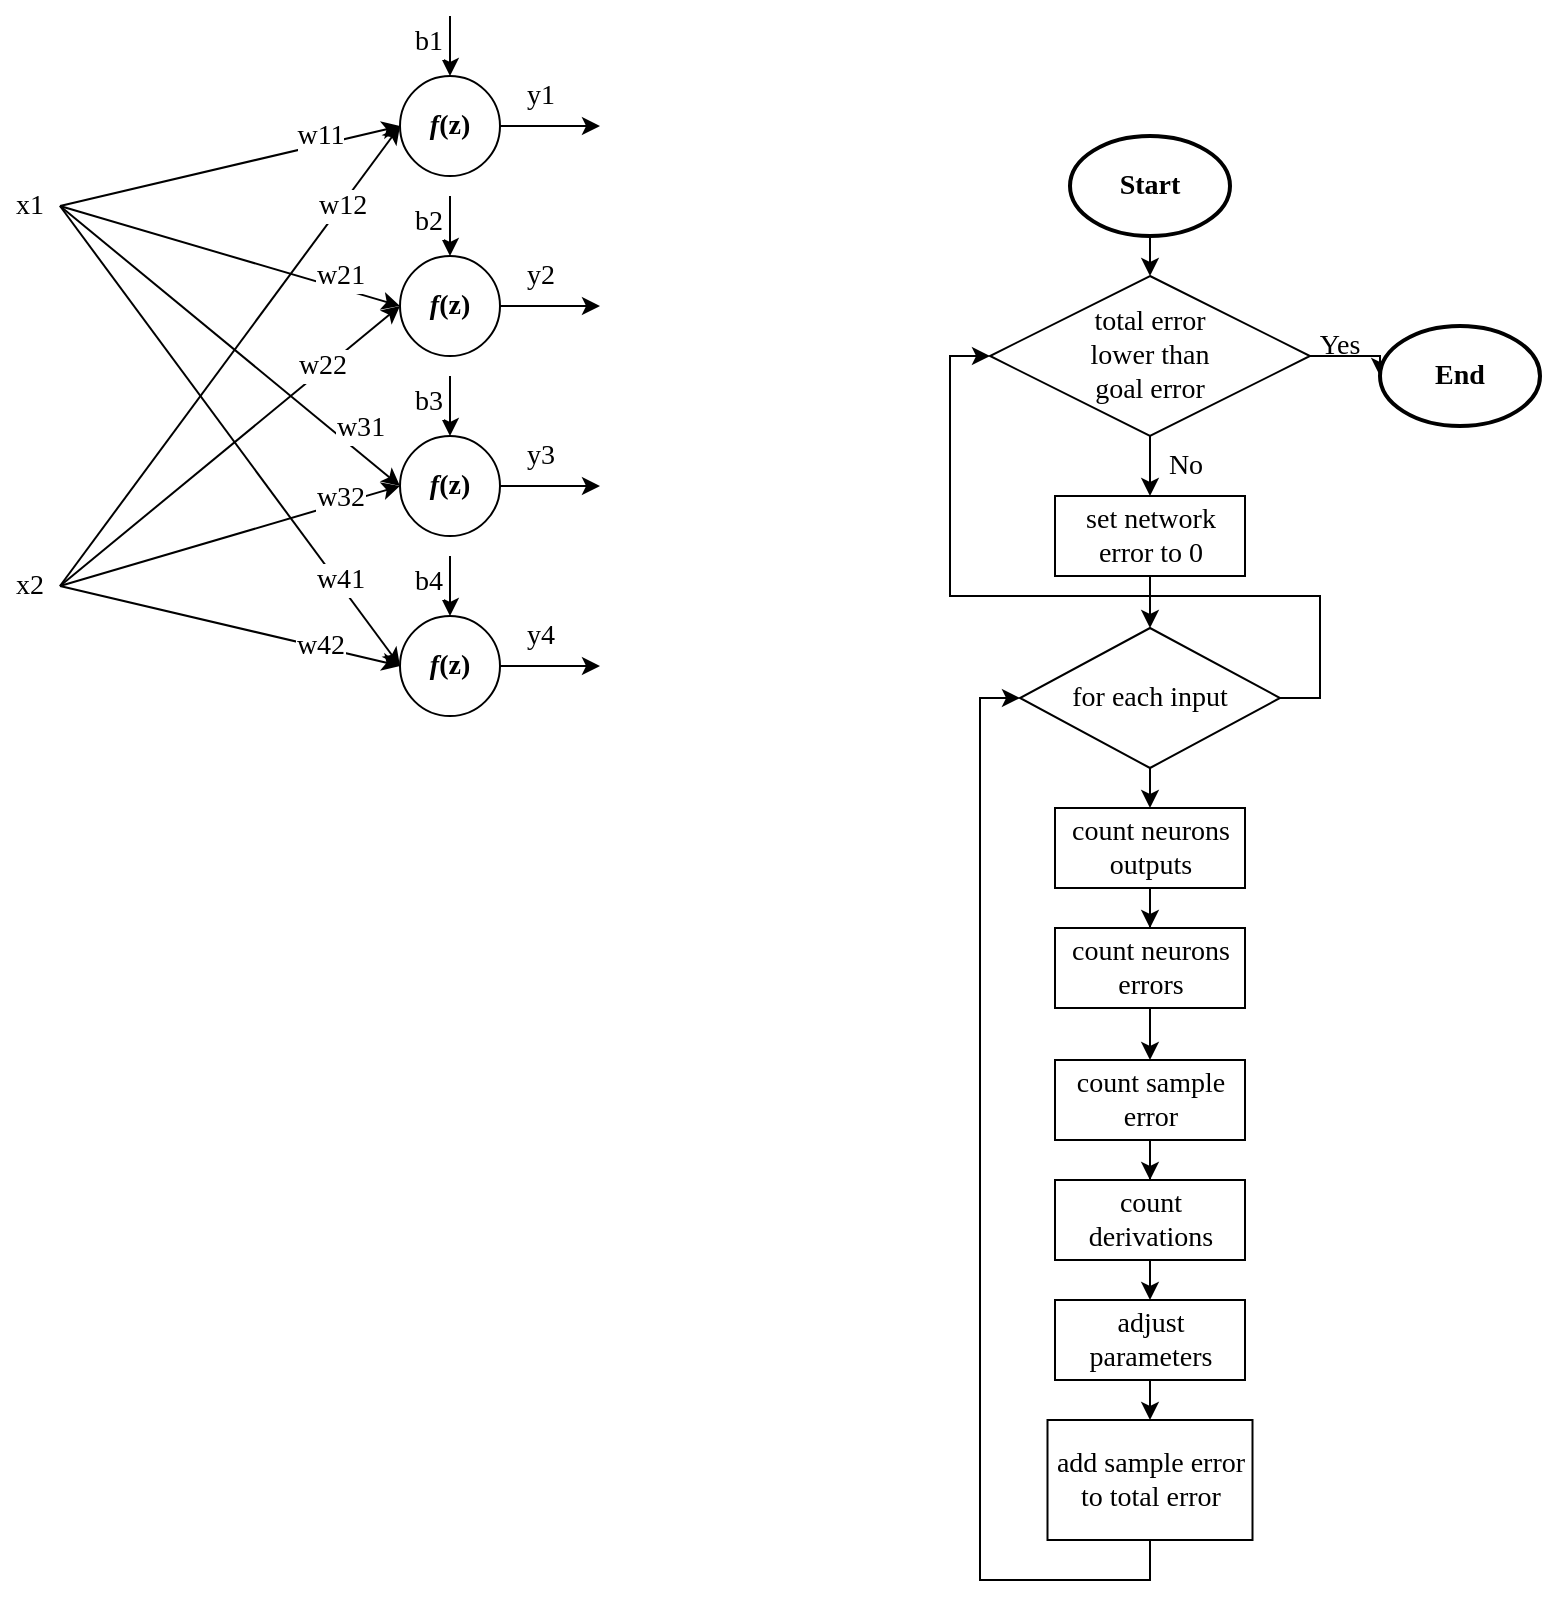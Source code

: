 <mxfile version="24.7.17" pages="2">
  <diagram name="Network" id="gnWuoGeTDCmjgPLEvcUu">
    <mxGraphModel dx="1050" dy="530" grid="1" gridSize="10" guides="1" tooltips="1" connect="1" arrows="1" fold="1" page="1" pageScale="1" pageWidth="827" pageHeight="1169" math="0" shadow="0">
      <root>
        <mxCell id="0" />
        <mxCell id="1" parent="0" />
        <mxCell id="EOyeYkzKxD78pp7HCXxe-1" value="f&lt;span style=&quot;font-style: normal;&quot;&gt;(z)&lt;/span&gt;" style="ellipse;whiteSpace=wrap;html=1;aspect=fixed;fontFamily=Times New Roman;fontSize=14;fontStyle=3" parent="1" vertex="1">
          <mxGeometry x="280" y="80" width="50" height="50" as="geometry" />
        </mxCell>
        <mxCell id="EOyeYkzKxD78pp7HCXxe-2" value="f&lt;span style=&quot;font-style: normal;&quot;&gt;(z)&lt;/span&gt;" style="ellipse;whiteSpace=wrap;html=1;aspect=fixed;fontFamily=Times New Roman;fontSize=14;fontStyle=3" parent="1" vertex="1">
          <mxGeometry x="280" y="170" width="50" height="50" as="geometry" />
        </mxCell>
        <mxCell id="EOyeYkzKxD78pp7HCXxe-3" value="f&lt;span style=&quot;font-style: normal;&quot;&gt;(z)&lt;/span&gt;" style="ellipse;whiteSpace=wrap;html=1;aspect=fixed;fontFamily=Times New Roman;fontSize=14;fontStyle=3" parent="1" vertex="1">
          <mxGeometry x="280" y="260" width="50" height="50" as="geometry" />
        </mxCell>
        <mxCell id="EOyeYkzKxD78pp7HCXxe-4" value="f&lt;span style=&quot;font-style: normal;&quot;&gt;(z)&lt;/span&gt;" style="ellipse;whiteSpace=wrap;html=1;aspect=fixed;fontFamily=Times New Roman;fontSize=14;fontStyle=3" parent="1" vertex="1">
          <mxGeometry x="280" y="350" width="50" height="50" as="geometry" />
        </mxCell>
        <mxCell id="EOyeYkzKxD78pp7HCXxe-5" value="" style="endArrow=classic;html=1;rounded=0;exitX=1;exitY=0.5;exitDx=0;exitDy=0;" parent="1" source="EOyeYkzKxD78pp7HCXxe-1" edge="1">
          <mxGeometry width="50" height="50" relative="1" as="geometry">
            <mxPoint x="360" y="260" as="sourcePoint" />
            <mxPoint x="380" y="105" as="targetPoint" />
          </mxGeometry>
        </mxCell>
        <mxCell id="EOyeYkzKxD78pp7HCXxe-6" value="&lt;font style=&quot;font-size: 14px;&quot; face=&quot;Times New Roman&quot;&gt;y1&lt;/font&gt;" style="edgeLabel;html=1;align=center;verticalAlign=middle;resizable=0;points=[];" parent="EOyeYkzKxD78pp7HCXxe-5" vertex="1" connectable="0">
          <mxGeometry x="-0.214" relative="1" as="geometry">
            <mxPoint y="-15" as="offset" />
          </mxGeometry>
        </mxCell>
        <mxCell id="EOyeYkzKxD78pp7HCXxe-7" value="" style="endArrow=classic;html=1;rounded=0;exitX=1;exitY=0.5;exitDx=0;exitDy=0;" parent="1" source="EOyeYkzKxD78pp7HCXxe-2" edge="1">
          <mxGeometry width="50" height="50" relative="1" as="geometry">
            <mxPoint x="340" y="194.66" as="sourcePoint" />
            <mxPoint x="380" y="195" as="targetPoint" />
          </mxGeometry>
        </mxCell>
        <mxCell id="EOyeYkzKxD78pp7HCXxe-8" value="&lt;font style=&quot;font-size: 14px;&quot; face=&quot;Times New Roman&quot;&gt;y2&lt;/font&gt;" style="edgeLabel;html=1;align=center;verticalAlign=middle;resizable=0;points=[];" parent="EOyeYkzKxD78pp7HCXxe-7" vertex="1" connectable="0">
          <mxGeometry x="-0.214" relative="1" as="geometry">
            <mxPoint y="-15" as="offset" />
          </mxGeometry>
        </mxCell>
        <mxCell id="EOyeYkzKxD78pp7HCXxe-9" value="" style="endArrow=classic;html=1;rounded=0;exitX=1;exitY=0.5;exitDx=0;exitDy=0;" parent="1" source="EOyeYkzKxD78pp7HCXxe-3" edge="1">
          <mxGeometry width="50" height="50" relative="1" as="geometry">
            <mxPoint x="330" y="274.66" as="sourcePoint" />
            <mxPoint x="380" y="285" as="targetPoint" />
          </mxGeometry>
        </mxCell>
        <mxCell id="EOyeYkzKxD78pp7HCXxe-10" value="&lt;font style=&quot;font-size: 14px;&quot; face=&quot;Times New Roman&quot;&gt;y3&lt;/font&gt;" style="edgeLabel;html=1;align=center;verticalAlign=middle;resizable=0;points=[];" parent="EOyeYkzKxD78pp7HCXxe-9" vertex="1" connectable="0">
          <mxGeometry x="-0.214" relative="1" as="geometry">
            <mxPoint y="-15" as="offset" />
          </mxGeometry>
        </mxCell>
        <mxCell id="EOyeYkzKxD78pp7HCXxe-11" value="" style="endArrow=classic;html=1;rounded=0;exitX=1;exitY=0.5;exitDx=0;exitDy=0;" parent="1" source="EOyeYkzKxD78pp7HCXxe-4" edge="1">
          <mxGeometry width="50" height="50" relative="1" as="geometry">
            <mxPoint x="330" y="364.66" as="sourcePoint" />
            <mxPoint x="380" y="375" as="targetPoint" />
          </mxGeometry>
        </mxCell>
        <mxCell id="EOyeYkzKxD78pp7HCXxe-12" value="&lt;font style=&quot;font-size: 14px;&quot; face=&quot;Times New Roman&quot;&gt;y4&lt;/font&gt;" style="edgeLabel;html=1;align=center;verticalAlign=middle;resizable=0;points=[];" parent="EOyeYkzKxD78pp7HCXxe-11" vertex="1" connectable="0">
          <mxGeometry x="-0.214" relative="1" as="geometry">
            <mxPoint y="-15" as="offset" />
          </mxGeometry>
        </mxCell>
        <mxCell id="EOyeYkzKxD78pp7HCXxe-14" value="&lt;font style=&quot;font-size: 14px;&quot; face=&quot;Times New Roman&quot;&gt;x1&lt;/font&gt;" style="text;html=1;align=center;verticalAlign=middle;whiteSpace=wrap;rounded=0;" parent="1" vertex="1">
          <mxGeometry x="80" y="130" width="30" height="30" as="geometry" />
        </mxCell>
        <mxCell id="EOyeYkzKxD78pp7HCXxe-15" value="&lt;font style=&quot;font-size: 14px;&quot; face=&quot;Times New Roman&quot;&gt;x2&lt;/font&gt;" style="text;html=1;align=center;verticalAlign=middle;whiteSpace=wrap;rounded=0;" parent="1" vertex="1">
          <mxGeometry x="80" y="320" width="30" height="30" as="geometry" />
        </mxCell>
        <mxCell id="EOyeYkzKxD78pp7HCXxe-16" value="" style="endArrow=classic;html=1;rounded=0;exitX=1;exitY=0.5;exitDx=0;exitDy=0;entryX=0;entryY=0.5;entryDx=0;entryDy=0;" parent="1" source="EOyeYkzKxD78pp7HCXxe-14" target="EOyeYkzKxD78pp7HCXxe-1" edge="1">
          <mxGeometry width="50" height="50" relative="1" as="geometry">
            <mxPoint x="260" y="260" as="sourcePoint" />
            <mxPoint x="310" y="210" as="targetPoint" />
          </mxGeometry>
        </mxCell>
        <mxCell id="EOyeYkzKxD78pp7HCXxe-17" value="&lt;font style=&quot;font-size: 14px;&quot; face=&quot;Times New Roman&quot;&gt;w&lt;/font&gt;&lt;span style=&quot;font-size: 14px; font-family: &amp;quot;Times New Roman&amp;quot;;&quot;&gt;11&lt;/span&gt;" style="edgeLabel;html=1;align=center;verticalAlign=middle;resizable=0;points=[];" parent="EOyeYkzKxD78pp7HCXxe-16" vertex="1" connectable="0">
          <mxGeometry x="0.103" y="-1" relative="1" as="geometry">
            <mxPoint x="36" y="-14" as="offset" />
          </mxGeometry>
        </mxCell>
        <mxCell id="EOyeYkzKxD78pp7HCXxe-19" value="" style="endArrow=classic;html=1;rounded=0;exitX=1;exitY=0.5;exitDx=0;exitDy=0;entryX=0;entryY=0.5;entryDx=0;entryDy=0;" parent="1" source="EOyeYkzKxD78pp7HCXxe-15" target="EOyeYkzKxD78pp7HCXxe-1" edge="1">
          <mxGeometry width="50" height="50" relative="1" as="geometry">
            <mxPoint x="120" y="155" as="sourcePoint" />
            <mxPoint x="290" y="115" as="targetPoint" />
          </mxGeometry>
        </mxCell>
        <mxCell id="EOyeYkzKxD78pp7HCXxe-20" value="&lt;font style=&quot;font-size: 14px;&quot; face=&quot;Times New Roman&quot;&gt;w&lt;/font&gt;&lt;span style=&quot;font-size: 14px; font-family: &amp;quot;Times New Roman&amp;quot;;&quot;&gt;12&lt;/span&gt;" style="edgeLabel;html=1;align=center;verticalAlign=middle;resizable=0;points=[];" parent="EOyeYkzKxD78pp7HCXxe-19" vertex="1" connectable="0">
          <mxGeometry x="0.103" y="-1" relative="1" as="geometry">
            <mxPoint x="46" y="-64" as="offset" />
          </mxGeometry>
        </mxCell>
        <mxCell id="EOyeYkzKxD78pp7HCXxe-21" value="" style="endArrow=classic;html=1;rounded=0;exitX=1;exitY=0.5;exitDx=0;exitDy=0;entryX=0;entryY=0.5;entryDx=0;entryDy=0;" parent="1" source="EOyeYkzKxD78pp7HCXxe-14" target="EOyeYkzKxD78pp7HCXxe-2" edge="1">
          <mxGeometry width="50" height="50" relative="1" as="geometry">
            <mxPoint x="120" y="155" as="sourcePoint" />
            <mxPoint x="290" y="115" as="targetPoint" />
          </mxGeometry>
        </mxCell>
        <mxCell id="EOyeYkzKxD78pp7HCXxe-22" value="&lt;font style=&quot;font-size: 14px;&quot; face=&quot;Times New Roman&quot;&gt;w2&lt;/font&gt;&lt;span style=&quot;font-size: 14px; font-family: &amp;quot;Times New Roman&amp;quot;;&quot;&gt;1&lt;/span&gt;" style="edgeLabel;html=1;align=center;verticalAlign=middle;resizable=0;points=[];" parent="EOyeYkzKxD78pp7HCXxe-21" vertex="1" connectable="0">
          <mxGeometry x="0.103" y="-1" relative="1" as="geometry">
            <mxPoint x="46" y="6" as="offset" />
          </mxGeometry>
        </mxCell>
        <mxCell id="EOyeYkzKxD78pp7HCXxe-23" value="" style="endArrow=classic;html=1;rounded=0;exitX=1;exitY=0.5;exitDx=0;exitDy=0;entryX=0;entryY=0.5;entryDx=0;entryDy=0;" parent="1" source="EOyeYkzKxD78pp7HCXxe-15" target="EOyeYkzKxD78pp7HCXxe-2" edge="1">
          <mxGeometry width="50" height="50" relative="1" as="geometry">
            <mxPoint x="130" y="165" as="sourcePoint" />
            <mxPoint x="300" y="125" as="targetPoint" />
          </mxGeometry>
        </mxCell>
        <mxCell id="EOyeYkzKxD78pp7HCXxe-24" value="&lt;font face=&quot;Times New Roman&quot;&gt;&lt;span style=&quot;font-size: 14px;&quot;&gt;w22&lt;/span&gt;&lt;/font&gt;" style="edgeLabel;html=1;align=center;verticalAlign=middle;resizable=0;points=[];" parent="EOyeYkzKxD78pp7HCXxe-23" vertex="1" connectable="0">
          <mxGeometry x="0.103" y="-1" relative="1" as="geometry">
            <mxPoint x="36" y="-34" as="offset" />
          </mxGeometry>
        </mxCell>
        <mxCell id="EOyeYkzKxD78pp7HCXxe-25" value="" style="endArrow=classic;html=1;rounded=0;exitX=1;exitY=0.5;exitDx=0;exitDy=0;entryX=0;entryY=0.5;entryDx=0;entryDy=0;" parent="1" source="EOyeYkzKxD78pp7HCXxe-14" target="EOyeYkzKxD78pp7HCXxe-3" edge="1">
          <mxGeometry width="50" height="50" relative="1" as="geometry">
            <mxPoint x="140" y="175" as="sourcePoint" />
            <mxPoint x="310" y="135" as="targetPoint" />
          </mxGeometry>
        </mxCell>
        <mxCell id="EOyeYkzKxD78pp7HCXxe-26" value="&lt;font style=&quot;font-size: 14px;&quot; face=&quot;Times New Roman&quot;&gt;w3&lt;/font&gt;&lt;span style=&quot;font-size: 14px; font-family: &amp;quot;Times New Roman&amp;quot;;&quot;&gt;1&lt;/span&gt;" style="edgeLabel;html=1;align=center;verticalAlign=middle;resizable=0;points=[];" parent="EOyeYkzKxD78pp7HCXxe-25" vertex="1" connectable="0">
          <mxGeometry x="0.103" y="-1" relative="1" as="geometry">
            <mxPoint x="57" y="33" as="offset" />
          </mxGeometry>
        </mxCell>
        <mxCell id="EOyeYkzKxD78pp7HCXxe-27" value="" style="endArrow=classic;html=1;rounded=0;exitX=1;exitY=0.5;exitDx=0;exitDy=0;entryX=0;entryY=0.5;entryDx=0;entryDy=0;" parent="1" source="EOyeYkzKxD78pp7HCXxe-15" target="EOyeYkzKxD78pp7HCXxe-3" edge="1">
          <mxGeometry width="50" height="50" relative="1" as="geometry">
            <mxPoint x="150" y="185" as="sourcePoint" />
            <mxPoint x="320" y="145" as="targetPoint" />
          </mxGeometry>
        </mxCell>
        <mxCell id="EOyeYkzKxD78pp7HCXxe-28" value="&lt;font style=&quot;font-size: 14px;&quot; face=&quot;Times New Roman&quot;&gt;w32&lt;/font&gt;" style="edgeLabel;html=1;align=center;verticalAlign=middle;resizable=0;points=[];" parent="EOyeYkzKxD78pp7HCXxe-27" vertex="1" connectable="0">
          <mxGeometry x="0.103" y="-1" relative="1" as="geometry">
            <mxPoint x="46" y="-18" as="offset" />
          </mxGeometry>
        </mxCell>
        <mxCell id="EOyeYkzKxD78pp7HCXxe-29" value="" style="endArrow=classic;html=1;rounded=0;exitX=1;exitY=0.5;exitDx=0;exitDy=0;entryX=0;entryY=0.5;entryDx=0;entryDy=0;" parent="1" source="EOyeYkzKxD78pp7HCXxe-14" target="EOyeYkzKxD78pp7HCXxe-4" edge="1">
          <mxGeometry width="50" height="50" relative="1" as="geometry">
            <mxPoint x="160" y="195" as="sourcePoint" />
            <mxPoint x="330" y="155" as="targetPoint" />
          </mxGeometry>
        </mxCell>
        <mxCell id="EOyeYkzKxD78pp7HCXxe-30" value="&lt;font style=&quot;font-size: 14px;&quot; face=&quot;Times New Roman&quot;&gt;w4&lt;/font&gt;&lt;span style=&quot;font-size: 14px; font-family: &amp;quot;Times New Roman&amp;quot;;&quot;&gt;1&lt;/span&gt;" style="edgeLabel;html=1;align=center;verticalAlign=middle;resizable=0;points=[];" parent="EOyeYkzKxD78pp7HCXxe-29" vertex="1" connectable="0">
          <mxGeometry x="0.103" y="-1" relative="1" as="geometry">
            <mxPoint x="47" y="59" as="offset" />
          </mxGeometry>
        </mxCell>
        <mxCell id="EOyeYkzKxD78pp7HCXxe-31" value="" style="endArrow=classic;html=1;rounded=0;exitX=1;exitY=0.5;exitDx=0;exitDy=0;entryX=0;entryY=0.5;entryDx=0;entryDy=0;" parent="1" source="EOyeYkzKxD78pp7HCXxe-15" target="EOyeYkzKxD78pp7HCXxe-4" edge="1">
          <mxGeometry width="50" height="50" relative="1" as="geometry">
            <mxPoint x="170" y="205" as="sourcePoint" />
            <mxPoint x="340" y="165" as="targetPoint" />
          </mxGeometry>
        </mxCell>
        <mxCell id="EOyeYkzKxD78pp7HCXxe-32" value="&lt;font style=&quot;font-size: 14px;&quot; face=&quot;Times New Roman&quot;&gt;w42&lt;/font&gt;" style="edgeLabel;html=1;align=center;verticalAlign=middle;resizable=0;points=[];" parent="EOyeYkzKxD78pp7HCXxe-31" vertex="1" connectable="0">
          <mxGeometry x="0.103" y="-1" relative="1" as="geometry">
            <mxPoint x="36" y="7" as="offset" />
          </mxGeometry>
        </mxCell>
        <mxCell id="EOyeYkzKxD78pp7HCXxe-33" value="" style="endArrow=classic;html=1;rounded=0;entryX=0.5;entryY=0;entryDx=0;entryDy=0;" parent="1" target="EOyeYkzKxD78pp7HCXxe-1" edge="1">
          <mxGeometry width="50" height="50" relative="1" as="geometry">
            <mxPoint x="305" y="50" as="sourcePoint" />
            <mxPoint x="340" y="190" as="targetPoint" />
          </mxGeometry>
        </mxCell>
        <mxCell id="EOyeYkzKxD78pp7HCXxe-34" value="&lt;font style=&quot;font-size: 14px;&quot; face=&quot;Times New Roman&quot;&gt;b1&lt;/font&gt;" style="edgeLabel;html=1;align=center;verticalAlign=middle;resizable=0;points=[];" parent="EOyeYkzKxD78pp7HCXxe-33" vertex="1" connectable="0">
          <mxGeometry x="-0.176" y="-1" relative="1" as="geometry">
            <mxPoint x="-10" as="offset" />
          </mxGeometry>
        </mxCell>
        <mxCell id="EOyeYkzKxD78pp7HCXxe-35" value="" style="endArrow=classic;html=1;rounded=0;entryX=0.5;entryY=0;entryDx=0;entryDy=0;" parent="1" target="EOyeYkzKxD78pp7HCXxe-2" edge="1">
          <mxGeometry width="50" height="50" relative="1" as="geometry">
            <mxPoint x="305" y="140" as="sourcePoint" />
            <mxPoint x="315" y="90" as="targetPoint" />
          </mxGeometry>
        </mxCell>
        <mxCell id="EOyeYkzKxD78pp7HCXxe-36" value="&lt;font style=&quot;font-size: 14px;&quot; face=&quot;Times New Roman&quot;&gt;b2&lt;/font&gt;" style="edgeLabel;html=1;align=center;verticalAlign=middle;resizable=0;points=[];" parent="EOyeYkzKxD78pp7HCXxe-35" vertex="1" connectable="0">
          <mxGeometry x="-0.176" y="-1" relative="1" as="geometry">
            <mxPoint x="-10" as="offset" />
          </mxGeometry>
        </mxCell>
        <mxCell id="EOyeYkzKxD78pp7HCXxe-37" value="" style="endArrow=classic;html=1;rounded=0;entryX=0.5;entryY=0;entryDx=0;entryDy=0;" parent="1" target="EOyeYkzKxD78pp7HCXxe-3" edge="1">
          <mxGeometry width="50" height="50" relative="1" as="geometry">
            <mxPoint x="305" y="230" as="sourcePoint" />
            <mxPoint x="325" y="100" as="targetPoint" />
          </mxGeometry>
        </mxCell>
        <mxCell id="EOyeYkzKxD78pp7HCXxe-38" value="&lt;font style=&quot;font-size: 14px;&quot; face=&quot;Times New Roman&quot;&gt;b3&lt;/font&gt;" style="edgeLabel;html=1;align=center;verticalAlign=middle;resizable=0;points=[];" parent="EOyeYkzKxD78pp7HCXxe-37" vertex="1" connectable="0">
          <mxGeometry x="-0.176" y="-1" relative="1" as="geometry">
            <mxPoint x="-10" as="offset" />
          </mxGeometry>
        </mxCell>
        <mxCell id="EOyeYkzKxD78pp7HCXxe-39" value="" style="endArrow=classic;html=1;rounded=0;entryX=0.5;entryY=0;entryDx=0;entryDy=0;" parent="1" target="EOyeYkzKxD78pp7HCXxe-4" edge="1">
          <mxGeometry width="50" height="50" relative="1" as="geometry">
            <mxPoint x="305" y="320" as="sourcePoint" />
            <mxPoint x="335" y="110" as="targetPoint" />
          </mxGeometry>
        </mxCell>
        <mxCell id="EOyeYkzKxD78pp7HCXxe-40" value="&lt;font style=&quot;font-size: 14px;&quot; face=&quot;Times New Roman&quot;&gt;b4&lt;/font&gt;" style="edgeLabel;html=1;align=center;verticalAlign=middle;resizable=0;points=[];" parent="EOyeYkzKxD78pp7HCXxe-39" vertex="1" connectable="0">
          <mxGeometry x="-0.176" y="-1" relative="1" as="geometry">
            <mxPoint x="-10" as="offset" />
          </mxGeometry>
        </mxCell>
        <mxCell id="EOyeYkzKxD78pp7HCXxe-42" style="edgeStyle=orthogonalEdgeStyle;rounded=0;orthogonalLoop=1;jettySize=auto;html=1;exitX=1;exitY=0.5;exitDx=0;exitDy=0;entryX=0;entryY=0.5;entryDx=0;entryDy=0;" parent="1" source="EOyeYkzKxD78pp7HCXxe-43" target="EOyeYkzKxD78pp7HCXxe-52" edge="1">
          <mxGeometry relative="1" as="geometry" />
        </mxCell>
        <mxCell id="EOyeYkzKxD78pp7HCXxe-70" style="edgeStyle=orthogonalEdgeStyle;rounded=0;orthogonalLoop=1;jettySize=auto;html=1;exitX=0.5;exitY=1;exitDx=0;exitDy=0;entryX=0.5;entryY=0;entryDx=0;entryDy=0;" parent="1" source="EOyeYkzKxD78pp7HCXxe-43" target="EOyeYkzKxD78pp7HCXxe-66" edge="1">
          <mxGeometry relative="1" as="geometry" />
        </mxCell>
        <mxCell id="EOyeYkzKxD78pp7HCXxe-43" value="total error&lt;div&gt;lower than&lt;/div&gt;&lt;div&gt;goal error&lt;/div&gt;" style="rhombus;whiteSpace=wrap;html=1;fontFamily=Times New Roman;fontSize=14;" parent="1" vertex="1">
          <mxGeometry x="575" y="180" width="160" height="80" as="geometry" />
        </mxCell>
        <mxCell id="EOyeYkzKxD78pp7HCXxe-44" style="edgeStyle=orthogonalEdgeStyle;rounded=0;orthogonalLoop=1;jettySize=auto;html=1;exitX=0.5;exitY=1;exitDx=0;exitDy=0;entryX=0.5;entryY=0;entryDx=0;entryDy=0;" parent="1" source="EOyeYkzKxD78pp7HCXxe-45" target="EOyeYkzKxD78pp7HCXxe-43" edge="1">
          <mxGeometry relative="1" as="geometry" />
        </mxCell>
        <mxCell id="EOyeYkzKxD78pp7HCXxe-45" value="Start" style="ellipse;whiteSpace=wrap;html=1;fontFamily=Times New Roman;fontSize=14;fontStyle=1;strokeWidth=2;" parent="1" vertex="1">
          <mxGeometry x="615" y="110" width="80" height="50" as="geometry" />
        </mxCell>
        <mxCell id="EOyeYkzKxD78pp7HCXxe-46" style="edgeStyle=orthogonalEdgeStyle;rounded=0;orthogonalLoop=1;jettySize=auto;html=1;" parent="1" source="EOyeYkzKxD78pp7HCXxe-47" target="EOyeYkzKxD78pp7HCXxe-49" edge="1">
          <mxGeometry relative="1" as="geometry" />
        </mxCell>
        <mxCell id="EOyeYkzKxD78pp7HCXxe-47" value="count neurons outputs" style="rounded=0;whiteSpace=wrap;html=1;fontFamily=Times New Roman;fontSize=14;" parent="1" vertex="1">
          <mxGeometry x="607.5" y="446" width="95" height="40" as="geometry" />
        </mxCell>
        <mxCell id="EOyeYkzKxD78pp7HCXxe-48" style="edgeStyle=orthogonalEdgeStyle;rounded=0;orthogonalLoop=1;jettySize=auto;html=1;exitX=0.5;exitY=1;exitDx=0;exitDy=0;" parent="1" source="EOyeYkzKxD78pp7HCXxe-49" target="EOyeYkzKxD78pp7HCXxe-51" edge="1">
          <mxGeometry relative="1" as="geometry" />
        </mxCell>
        <mxCell id="EOyeYkzKxD78pp7HCXxe-49" value="count neurons errors" style="rounded=0;whiteSpace=wrap;html=1;fontFamily=Times New Roman;fontSize=14;" parent="1" vertex="1">
          <mxGeometry x="607.5" y="506" width="95" height="40" as="geometry" />
        </mxCell>
        <mxCell id="EOyeYkzKxD78pp7HCXxe-57" value="" style="edgeStyle=orthogonalEdgeStyle;rounded=0;orthogonalLoop=1;jettySize=auto;html=1;" parent="1" source="EOyeYkzKxD78pp7HCXxe-51" target="EOyeYkzKxD78pp7HCXxe-56" edge="1">
          <mxGeometry relative="1" as="geometry" />
        </mxCell>
        <mxCell id="EOyeYkzKxD78pp7HCXxe-51" value="count sample&lt;div&gt;error&lt;/div&gt;" style="rounded=0;whiteSpace=wrap;html=1;fontFamily=Times New Roman;fontSize=14;" parent="1" vertex="1">
          <mxGeometry x="607.5" y="572" width="95" height="40" as="geometry" />
        </mxCell>
        <mxCell id="EOyeYkzKxD78pp7HCXxe-52" value="End" style="ellipse;whiteSpace=wrap;html=1;fontFamily=Times New Roman;fontSize=14;fontStyle=1;strokeWidth=2;" parent="1" vertex="1">
          <mxGeometry x="770" y="205" width="80" height="50" as="geometry" />
        </mxCell>
        <mxCell id="EOyeYkzKxD78pp7HCXxe-53" style="edgeStyle=orthogonalEdgeStyle;rounded=0;orthogonalLoop=1;jettySize=auto;html=1;exitX=0.5;exitY=1;exitDx=0;exitDy=0;entryX=0.5;entryY=0;entryDx=0;entryDy=0;" parent="1" source="EOyeYkzKxD78pp7HCXxe-55" target="EOyeYkzKxD78pp7HCXxe-47" edge="1">
          <mxGeometry relative="1" as="geometry" />
        </mxCell>
        <mxCell id="EOyeYkzKxD78pp7HCXxe-75" style="edgeStyle=orthogonalEdgeStyle;rounded=0;orthogonalLoop=1;jettySize=auto;html=1;exitX=1;exitY=0.5;exitDx=0;exitDy=0;entryX=0;entryY=0.5;entryDx=0;entryDy=0;" parent="1" source="EOyeYkzKxD78pp7HCXxe-55" target="EOyeYkzKxD78pp7HCXxe-43" edge="1">
          <mxGeometry relative="1" as="geometry">
            <Array as="points">
              <mxPoint x="740" y="391" />
              <mxPoint x="740" y="340" />
              <mxPoint x="555" y="340" />
              <mxPoint x="555" y="220" />
            </Array>
          </mxGeometry>
        </mxCell>
        <mxCell id="EOyeYkzKxD78pp7HCXxe-55" value="for each input" style="rhombus;whiteSpace=wrap;html=1;fontFamily=Times New Roman;fontSize=14;" parent="1" vertex="1">
          <mxGeometry x="590" y="356" width="130" height="70" as="geometry" />
        </mxCell>
        <mxCell id="EOyeYkzKxD78pp7HCXxe-59" style="edgeStyle=orthogonalEdgeStyle;rounded=0;orthogonalLoop=1;jettySize=auto;html=1;exitX=0.5;exitY=1;exitDx=0;exitDy=0;entryX=0.5;entryY=0;entryDx=0;entryDy=0;" parent="1" source="EOyeYkzKxD78pp7HCXxe-56" target="EOyeYkzKxD78pp7HCXxe-58" edge="1">
          <mxGeometry relative="1" as="geometry" />
        </mxCell>
        <mxCell id="EOyeYkzKxD78pp7HCXxe-56" value="count derivations" style="rounded=0;whiteSpace=wrap;html=1;fontFamily=Times New Roman;fontSize=14;" parent="1" vertex="1">
          <mxGeometry x="607.5" y="632" width="95" height="40" as="geometry" />
        </mxCell>
        <mxCell id="EOyeYkzKxD78pp7HCXxe-62" style="edgeStyle=orthogonalEdgeStyle;rounded=0;orthogonalLoop=1;jettySize=auto;html=1;exitX=0.5;exitY=1;exitDx=0;exitDy=0;entryX=0.5;entryY=0;entryDx=0;entryDy=0;" parent="1" source="EOyeYkzKxD78pp7HCXxe-58" target="EOyeYkzKxD78pp7HCXxe-61" edge="1">
          <mxGeometry relative="1" as="geometry" />
        </mxCell>
        <mxCell id="EOyeYkzKxD78pp7HCXxe-58" value="adjust parameters" style="rounded=0;whiteSpace=wrap;html=1;fontFamily=Times New Roman;fontSize=14;" parent="1" vertex="1">
          <mxGeometry x="607.5" y="692" width="95" height="40" as="geometry" />
        </mxCell>
        <mxCell id="EOyeYkzKxD78pp7HCXxe-72" style="edgeStyle=orthogonalEdgeStyle;rounded=0;orthogonalLoop=1;jettySize=auto;html=1;exitX=0.5;exitY=1;exitDx=0;exitDy=0;entryX=0;entryY=0.5;entryDx=0;entryDy=0;" parent="1" source="EOyeYkzKxD78pp7HCXxe-61" target="EOyeYkzKxD78pp7HCXxe-55" edge="1">
          <mxGeometry relative="1" as="geometry" />
        </mxCell>
        <mxCell id="EOyeYkzKxD78pp7HCXxe-61" value="add sample error to total error" style="rounded=0;whiteSpace=wrap;html=1;fontFamily=Times New Roman;fontSize=14;" parent="1" vertex="1">
          <mxGeometry x="603.75" y="752" width="102.5" height="60" as="geometry" />
        </mxCell>
        <mxCell id="EOyeYkzKxD78pp7HCXxe-71" style="edgeStyle=orthogonalEdgeStyle;rounded=0;orthogonalLoop=1;jettySize=auto;html=1;exitX=0.5;exitY=1;exitDx=0;exitDy=0;entryX=0.5;entryY=0;entryDx=0;entryDy=0;" parent="1" source="EOyeYkzKxD78pp7HCXxe-66" target="EOyeYkzKxD78pp7HCXxe-55" edge="1">
          <mxGeometry relative="1" as="geometry" />
        </mxCell>
        <mxCell id="EOyeYkzKxD78pp7HCXxe-66" value="set network error to 0" style="rounded=0;whiteSpace=wrap;html=1;fontFamily=Times New Roman;fontSize=14;" parent="1" vertex="1">
          <mxGeometry x="607.5" y="290" width="95" height="40" as="geometry" />
        </mxCell>
        <mxCell id="EOyeYkzKxD78pp7HCXxe-73" value="Yes" style="text;html=1;align=center;verticalAlign=middle;whiteSpace=wrap;rounded=0;fontFamily=Times New Roman;fontSize=14;" parent="1" vertex="1">
          <mxGeometry x="720" y="200" width="60" height="30" as="geometry" />
        </mxCell>
        <mxCell id="EOyeYkzKxD78pp7HCXxe-74" value="No" style="text;html=1;align=center;verticalAlign=middle;whiteSpace=wrap;rounded=0;fontFamily=Times New Roman;fontSize=14;" parent="1" vertex="1">
          <mxGeometry x="642.5" y="260" width="60" height="30" as="geometry" />
        </mxCell>
      </root>
    </mxGraphModel>
  </diagram>
  <diagram id="7xeS1qis89nNd1uWxsdx" name="Test">
    <mxGraphModel dx="724" dy="366" grid="1" gridSize="10" guides="1" tooltips="1" connect="1" arrows="1" fold="1" page="1" pageScale="1" pageWidth="827" pageHeight="1169" math="0" shadow="0">
      <root>
        <mxCell id="0" />
        <mxCell id="1" parent="0" />
        <mxCell id="LgycRn1d6dQpoGOdia3Z-1" value="" style="ellipse;whiteSpace=wrap;html=1;aspect=fixed;fillColor=#000000;" vertex="1" parent="1">
          <mxGeometry x="160" y="120" width="10" height="10" as="geometry" />
        </mxCell>
        <mxCell id="LgycRn1d6dQpoGOdia3Z-2" value="" style="rounded=0;whiteSpace=wrap;html=1;fillColor=#000000;" vertex="1" parent="1">
          <mxGeometry x="180" y="120" width="30" height="10" as="geometry" />
        </mxCell>
        <mxCell id="LgycRn1d6dQpoGOdia3Z-3" value="" style="rounded=0;whiteSpace=wrap;html=1;fillColor=#000000;" vertex="1" parent="1">
          <mxGeometry x="220" y="120" width="30" height="10" as="geometry" />
        </mxCell>
        <mxCell id="LgycRn1d6dQpoGOdia3Z-4" value="" style="rounded=0;whiteSpace=wrap;html=1;fillColor=#000000;" vertex="1" parent="1">
          <mxGeometry x="260" y="120" width="30" height="10" as="geometry" />
        </mxCell>
        <mxCell id="LgycRn1d6dQpoGOdia3Z-5" value="" style="rounded=0;whiteSpace=wrap;html=1;fillColor=#000000;" vertex="1" parent="1">
          <mxGeometry x="300" y="120" width="30" height="10" as="geometry" />
        </mxCell>
        <mxCell id="LgycRn1d6dQpoGOdia3Z-6" value="" style="rounded=0;whiteSpace=wrap;html=1;fillColor=#000000;" vertex="1" parent="1">
          <mxGeometry x="200" y="150" width="30" height="10" as="geometry" />
        </mxCell>
        <mxCell id="LgycRn1d6dQpoGOdia3Z-7" value="" style="ellipse;whiteSpace=wrap;html=1;aspect=fixed;fillColor=#000000;" vertex="1" parent="1">
          <mxGeometry x="160" y="150" width="10" height="10" as="geometry" />
        </mxCell>
        <mxCell id="LgycRn1d6dQpoGOdia3Z-8" value="" style="ellipse;whiteSpace=wrap;html=1;aspect=fixed;fillColor=#000000;" vertex="1" parent="1">
          <mxGeometry x="180" y="150" width="10" height="10" as="geometry" />
        </mxCell>
        <mxCell id="LgycRn1d6dQpoGOdia3Z-9" value="" style="ellipse;whiteSpace=wrap;html=1;aspect=fixed;fillColor=#000000;" vertex="1" parent="1">
          <mxGeometry x="160" y="180" width="10" height="10" as="geometry" />
        </mxCell>
        <mxCell id="LgycRn1d6dQpoGOdia3Z-12" value="" style="ellipse;whiteSpace=wrap;html=1;aspect=fixed;fillColor=#000000;" vertex="1" parent="1">
          <mxGeometry x="180" y="180" width="10" height="10" as="geometry" />
        </mxCell>
        <mxCell id="LgycRn1d6dQpoGOdia3Z-13" value="" style="ellipse;whiteSpace=wrap;html=1;aspect=fixed;fillColor=#000000;" vertex="1" parent="1">
          <mxGeometry x="200" y="180" width="10" height="10" as="geometry" />
        </mxCell>
        <mxCell id="LgycRn1d6dQpoGOdia3Z-14" value="" style="ellipse;whiteSpace=wrap;html=1;aspect=fixed;fillColor=#000000;" vertex="1" parent="1">
          <mxGeometry x="160" y="210" width="10" height="10" as="geometry" />
        </mxCell>
        <mxCell id="LgycRn1d6dQpoGOdia3Z-15" value="" style="ellipse;whiteSpace=wrap;html=1;aspect=fixed;fillColor=#000000;" vertex="1" parent="1">
          <mxGeometry x="180" y="210" width="10" height="10" as="geometry" />
        </mxCell>
        <mxCell id="LgycRn1d6dQpoGOdia3Z-16" value="" style="ellipse;whiteSpace=wrap;html=1;aspect=fixed;fillColor=#000000;" vertex="1" parent="1">
          <mxGeometry x="200" y="210" width="10" height="10" as="geometry" />
        </mxCell>
        <mxCell id="LgycRn1d6dQpoGOdia3Z-17" value="" style="ellipse;whiteSpace=wrap;html=1;aspect=fixed;fillColor=#000000;" vertex="1" parent="1">
          <mxGeometry x="220" y="210" width="10" height="10" as="geometry" />
        </mxCell>
        <mxCell id="LgycRn1d6dQpoGOdia3Z-20" value="" style="ellipse;whiteSpace=wrap;html=1;aspect=fixed;fillColor=#000000;" vertex="1" parent="1">
          <mxGeometry x="160" y="240" width="10" height="10" as="geometry" />
        </mxCell>
        <mxCell id="LgycRn1d6dQpoGOdia3Z-21" value="" style="ellipse;whiteSpace=wrap;html=1;aspect=fixed;fillColor=#000000;" vertex="1" parent="1">
          <mxGeometry x="180" y="240" width="10" height="10" as="geometry" />
        </mxCell>
        <mxCell id="LgycRn1d6dQpoGOdia3Z-22" value="" style="ellipse;whiteSpace=wrap;html=1;aspect=fixed;fillColor=#000000;" vertex="1" parent="1">
          <mxGeometry x="200" y="240" width="10" height="10" as="geometry" />
        </mxCell>
        <mxCell id="LgycRn1d6dQpoGOdia3Z-23" value="" style="ellipse;whiteSpace=wrap;html=1;aspect=fixed;fillColor=#000000;" vertex="1" parent="1">
          <mxGeometry x="220" y="240" width="10" height="10" as="geometry" />
        </mxCell>
        <mxCell id="LgycRn1d6dQpoGOdia3Z-24" value="" style="ellipse;whiteSpace=wrap;html=1;aspect=fixed;fillColor=#000000;" vertex="1" parent="1">
          <mxGeometry x="240" y="240" width="10" height="10" as="geometry" />
        </mxCell>
        <mxCell id="LgycRn1d6dQpoGOdia3Z-25" value="" style="rounded=0;whiteSpace=wrap;html=1;fillColor=#000000;" vertex="1" parent="1">
          <mxGeometry x="240" y="150" width="30" height="10" as="geometry" />
        </mxCell>
        <mxCell id="LgycRn1d6dQpoGOdia3Z-26" value="" style="rounded=0;whiteSpace=wrap;html=1;fillColor=#000000;" vertex="1" parent="1">
          <mxGeometry x="280" y="150" width="30" height="10" as="geometry" />
        </mxCell>
        <mxCell id="LgycRn1d6dQpoGOdia3Z-27" value="" style="rounded=0;whiteSpace=wrap;html=1;fillColor=#000000;" vertex="1" parent="1">
          <mxGeometry x="220" y="180" width="30" height="10" as="geometry" />
        </mxCell>
        <mxCell id="LgycRn1d6dQpoGOdia3Z-28" value="" style="rounded=0;whiteSpace=wrap;html=1;fillColor=#000000;" vertex="1" parent="1">
          <mxGeometry x="260" y="180" width="30" height="10" as="geometry" />
        </mxCell>
        <mxCell id="LgycRn1d6dQpoGOdia3Z-29" value="" style="rounded=0;whiteSpace=wrap;html=1;fillColor=#000000;" vertex="1" parent="1">
          <mxGeometry x="240" y="210" width="30" height="10" as="geometry" />
        </mxCell>
        <mxCell id="LgycRn1d6dQpoGOdia3Z-30" value="" style="rounded=0;whiteSpace=wrap;html=1;fillColor=#000000;" vertex="1" parent="1">
          <mxGeometry x="160" y="270" width="30" height="10" as="geometry" />
        </mxCell>
        <mxCell id="LgycRn1d6dQpoGOdia3Z-31" value="" style="rounded=0;whiteSpace=wrap;html=1;fillColor=#000000;" vertex="1" parent="1">
          <mxGeometry x="160" y="300" width="30" height="10" as="geometry" />
        </mxCell>
        <mxCell id="LgycRn1d6dQpoGOdia3Z-32" value="" style="rounded=0;whiteSpace=wrap;html=1;fillColor=#000000;" vertex="1" parent="1">
          <mxGeometry x="200" y="300" width="30" height="10" as="geometry" />
        </mxCell>
        <mxCell id="LgycRn1d6dQpoGOdia3Z-33" value="" style="rounded=0;whiteSpace=wrap;html=1;fillColor=#000000;" vertex="1" parent="1">
          <mxGeometry x="160" y="330" width="30" height="10" as="geometry" />
        </mxCell>
        <mxCell id="LgycRn1d6dQpoGOdia3Z-34" value="" style="rounded=0;whiteSpace=wrap;html=1;fillColor=#000000;" vertex="1" parent="1">
          <mxGeometry x="200" y="330" width="30" height="10" as="geometry" />
        </mxCell>
        <mxCell id="LgycRn1d6dQpoGOdia3Z-35" value="" style="rounded=0;whiteSpace=wrap;html=1;fillColor=#000000;" vertex="1" parent="1">
          <mxGeometry x="240" y="330" width="30" height="10" as="geometry" />
        </mxCell>
        <mxCell id="LgycRn1d6dQpoGOdia3Z-36" value="" style="rounded=0;whiteSpace=wrap;html=1;fillColor=#000000;" vertex="1" parent="1">
          <mxGeometry x="160" y="360" width="30" height="10" as="geometry" />
        </mxCell>
        <mxCell id="LgycRn1d6dQpoGOdia3Z-37" value="" style="rounded=0;whiteSpace=wrap;html=1;fillColor=#000000;" vertex="1" parent="1">
          <mxGeometry x="200" y="360" width="30" height="10" as="geometry" />
        </mxCell>
        <mxCell id="LgycRn1d6dQpoGOdia3Z-38" value="" style="rounded=0;whiteSpace=wrap;html=1;fillColor=#000000;" vertex="1" parent="1">
          <mxGeometry x="240" y="360" width="30" height="10" as="geometry" />
        </mxCell>
        <mxCell id="LgycRn1d6dQpoGOdia3Z-39" value="" style="rounded=0;whiteSpace=wrap;html=1;fillColor=#000000;" vertex="1" parent="1">
          <mxGeometry x="280" y="360" width="30" height="10" as="geometry" />
        </mxCell>
        <mxCell id="LgycRn1d6dQpoGOdia3Z-40" value="" style="rounded=0;whiteSpace=wrap;html=1;fillColor=#000000;" vertex="1" parent="1">
          <mxGeometry x="160" y="90" width="30" height="10" as="geometry" />
        </mxCell>
        <mxCell id="LgycRn1d6dQpoGOdia3Z-41" value="" style="rounded=0;whiteSpace=wrap;html=1;fillColor=#000000;" vertex="1" parent="1">
          <mxGeometry x="200" y="90" width="30" height="10" as="geometry" />
        </mxCell>
        <mxCell id="LgycRn1d6dQpoGOdia3Z-42" value="" style="rounded=0;whiteSpace=wrap;html=1;fillColor=#000000;" vertex="1" parent="1">
          <mxGeometry x="240" y="90" width="30" height="10" as="geometry" />
        </mxCell>
        <mxCell id="LgycRn1d6dQpoGOdia3Z-43" value="" style="rounded=0;whiteSpace=wrap;html=1;fillColor=#000000;" vertex="1" parent="1">
          <mxGeometry x="280" y="90" width="30" height="10" as="geometry" />
        </mxCell>
        <mxCell id="LgycRn1d6dQpoGOdia3Z-44" value="" style="rounded=0;whiteSpace=wrap;html=1;fillColor=#000000;" vertex="1" parent="1">
          <mxGeometry x="320" y="90" width="30" height="10" as="geometry" />
        </mxCell>
        <mxCell id="LgycRn1d6dQpoGOdia3Z-45" value="" style="ellipse;whiteSpace=wrap;html=1;aspect=fixed;fillColor=#000000;" vertex="1" parent="1">
          <mxGeometry x="320" y="360" width="10" height="10" as="geometry" />
        </mxCell>
        <mxCell id="LgycRn1d6dQpoGOdia3Z-46" value="" style="ellipse;whiteSpace=wrap;html=1;aspect=fixed;fillColor=#000000;" vertex="1" parent="1">
          <mxGeometry x="280" y="330" width="10" height="10" as="geometry" />
        </mxCell>
        <mxCell id="LgycRn1d6dQpoGOdia3Z-47" value="" style="ellipse;whiteSpace=wrap;html=1;aspect=fixed;fillColor=#000000;" vertex="1" parent="1">
          <mxGeometry x="300" y="330" width="10" height="10" as="geometry" />
        </mxCell>
        <mxCell id="LgycRn1d6dQpoGOdia3Z-48" value="" style="ellipse;whiteSpace=wrap;html=1;aspect=fixed;fillColor=#000000;" vertex="1" parent="1">
          <mxGeometry x="240" y="300" width="10" height="10" as="geometry" />
        </mxCell>
        <mxCell id="LgycRn1d6dQpoGOdia3Z-49" value="" style="ellipse;whiteSpace=wrap;html=1;aspect=fixed;fillColor=#000000;" vertex="1" parent="1">
          <mxGeometry x="260" y="300" width="10" height="10" as="geometry" />
        </mxCell>
        <mxCell id="LgycRn1d6dQpoGOdia3Z-50" value="" style="ellipse;whiteSpace=wrap;html=1;aspect=fixed;fillColor=#000000;" vertex="1" parent="1">
          <mxGeometry x="200" y="270" width="10" height="10" as="geometry" />
        </mxCell>
        <mxCell id="LgycRn1d6dQpoGOdia3Z-51" value="" style="ellipse;whiteSpace=wrap;html=1;aspect=fixed;fillColor=#000000;" vertex="1" parent="1">
          <mxGeometry x="220" y="270" width="10" height="10" as="geometry" />
        </mxCell>
        <mxCell id="LgycRn1d6dQpoGOdia3Z-52" value="" style="ellipse;whiteSpace=wrap;html=1;aspect=fixed;fillColor=#000000;" vertex="1" parent="1">
          <mxGeometry x="240" y="270" width="10" height="10" as="geometry" />
        </mxCell>
        <mxCell id="LgycRn1d6dQpoGOdia3Z-53" value="" style="ellipse;whiteSpace=wrap;html=1;aspect=fixed;fillColor=#000000;" vertex="1" parent="1">
          <mxGeometry x="260" y="270" width="10" height="10" as="geometry" />
        </mxCell>
        <mxCell id="LgycRn1d6dQpoGOdia3Z-54" value="" style="ellipse;whiteSpace=wrap;html=1;aspect=fixed;fillColor=#000000;" vertex="1" parent="1">
          <mxGeometry x="280" y="300" width="10" height="10" as="geometry" />
        </mxCell>
        <mxCell id="LgycRn1d6dQpoGOdia3Z-55" value="&lt;font style=&quot;font-size: 24px;&quot;&gt;0&lt;/font&gt;&lt;div style=&quot;font-size: 24px;&quot;&gt;&lt;font style=&quot;font-size: 24px;&quot;&gt;1&lt;/font&gt;&lt;/div&gt;&lt;div style=&quot;font-size: 24px;&quot;&gt;&lt;font style=&quot;font-size: 24px;&quot;&gt;2&lt;/font&gt;&lt;/div&gt;&lt;div style=&quot;font-size: 24px;&quot;&gt;&lt;font style=&quot;font-size: 24px;&quot;&gt;3&lt;/font&gt;&lt;/div&gt;&lt;div style=&quot;font-size: 24px;&quot;&gt;&lt;font style=&quot;font-size: 24px;&quot;&gt;4&lt;/font&gt;&lt;/div&gt;&lt;div style=&quot;font-size: 24px;&quot;&gt;&lt;font style=&quot;font-size: 24px;&quot;&gt;5&lt;/font&gt;&lt;/div&gt;&lt;div style=&quot;font-size: 24px;&quot;&gt;&lt;font style=&quot;font-size: 24px;&quot;&gt;6&lt;/font&gt;&lt;/div&gt;&lt;div style=&quot;font-size: 24px;&quot;&gt;&lt;font style=&quot;font-size: 24px;&quot;&gt;7&lt;/font&gt;&lt;/div&gt;&lt;div style=&quot;font-size: 24px;&quot;&gt;&lt;font style=&quot;font-size: 24px;&quot;&gt;8&lt;/font&gt;&lt;/div&gt;&lt;div style=&quot;font-size: 24px;&quot;&gt;&lt;font style=&quot;font-size: 24px;&quot;&gt;9&lt;/font&gt;&lt;/div&gt;" style="text;html=1;align=center;verticalAlign=middle;whiteSpace=wrap;rounded=0;fontFamily=Times New Roman;fontSize=14;fontStyle=1" vertex="1" parent="1">
          <mxGeometry x="90" y="90" width="60" height="280" as="geometry" />
        </mxCell>
      </root>
    </mxGraphModel>
  </diagram>
</mxfile>
